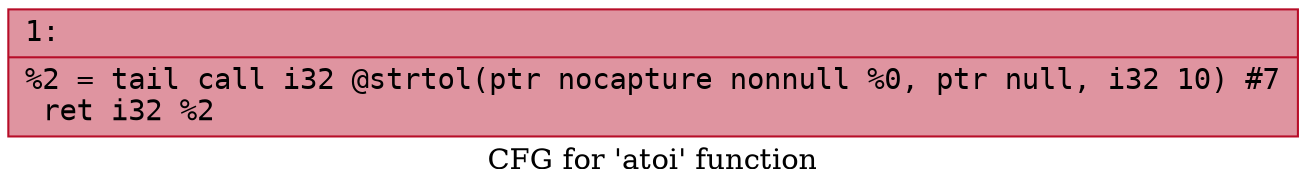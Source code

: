 digraph "CFG for 'atoi' function" {
	label="CFG for 'atoi' function";

	Node0x5b89056f8be0 [shape=record,color="#b70d28ff", style=filled, fillcolor="#b70d2870" fontname="Courier",label="{1:\l|  %2 = tail call i32 @strtol(ptr nocapture nonnull %0, ptr null, i32 10) #7\l  ret i32 %2\l}"];
}
